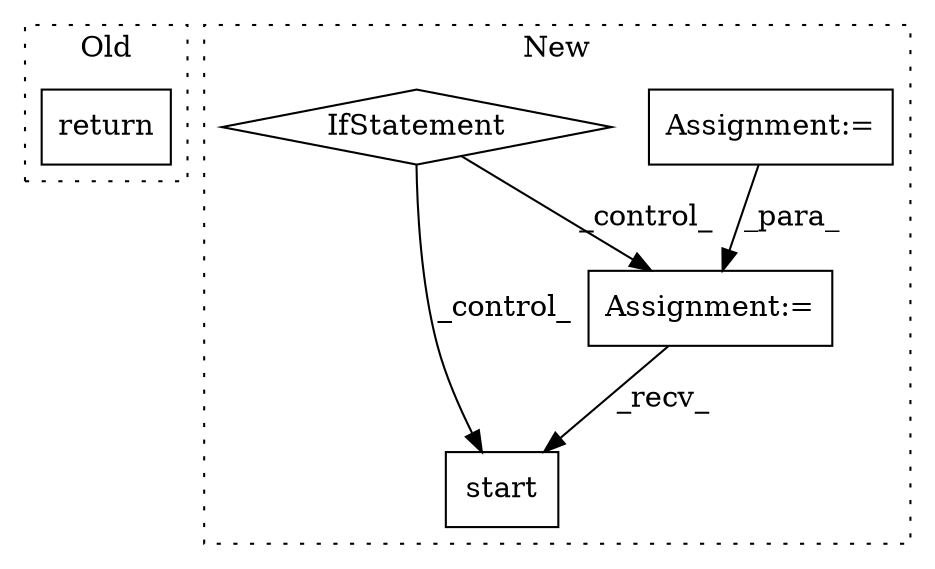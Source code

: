 digraph G {
subgraph cluster0 {
1 [label="return" a="41" s="9602" l="7" shape="box"];
label = "Old";
style="dotted";
}
subgraph cluster1 {
2 [label="start" a="32" s="3211" l="7" shape="box"];
3 [label="Assignment:=" a="7" s="3124" l="1" shape="box"];
4 [label="Assignment:=" a="7" s="2762" l="9" shape="box"];
5 [label="IfStatement" a="25" s="2777,2836" l="4,2" shape="diamond"];
label = "New";
style="dotted";
}
3 -> 2 [label="_recv_"];
4 -> 3 [label="_para_"];
5 -> 2 [label="_control_"];
5 -> 3 [label="_control_"];
}